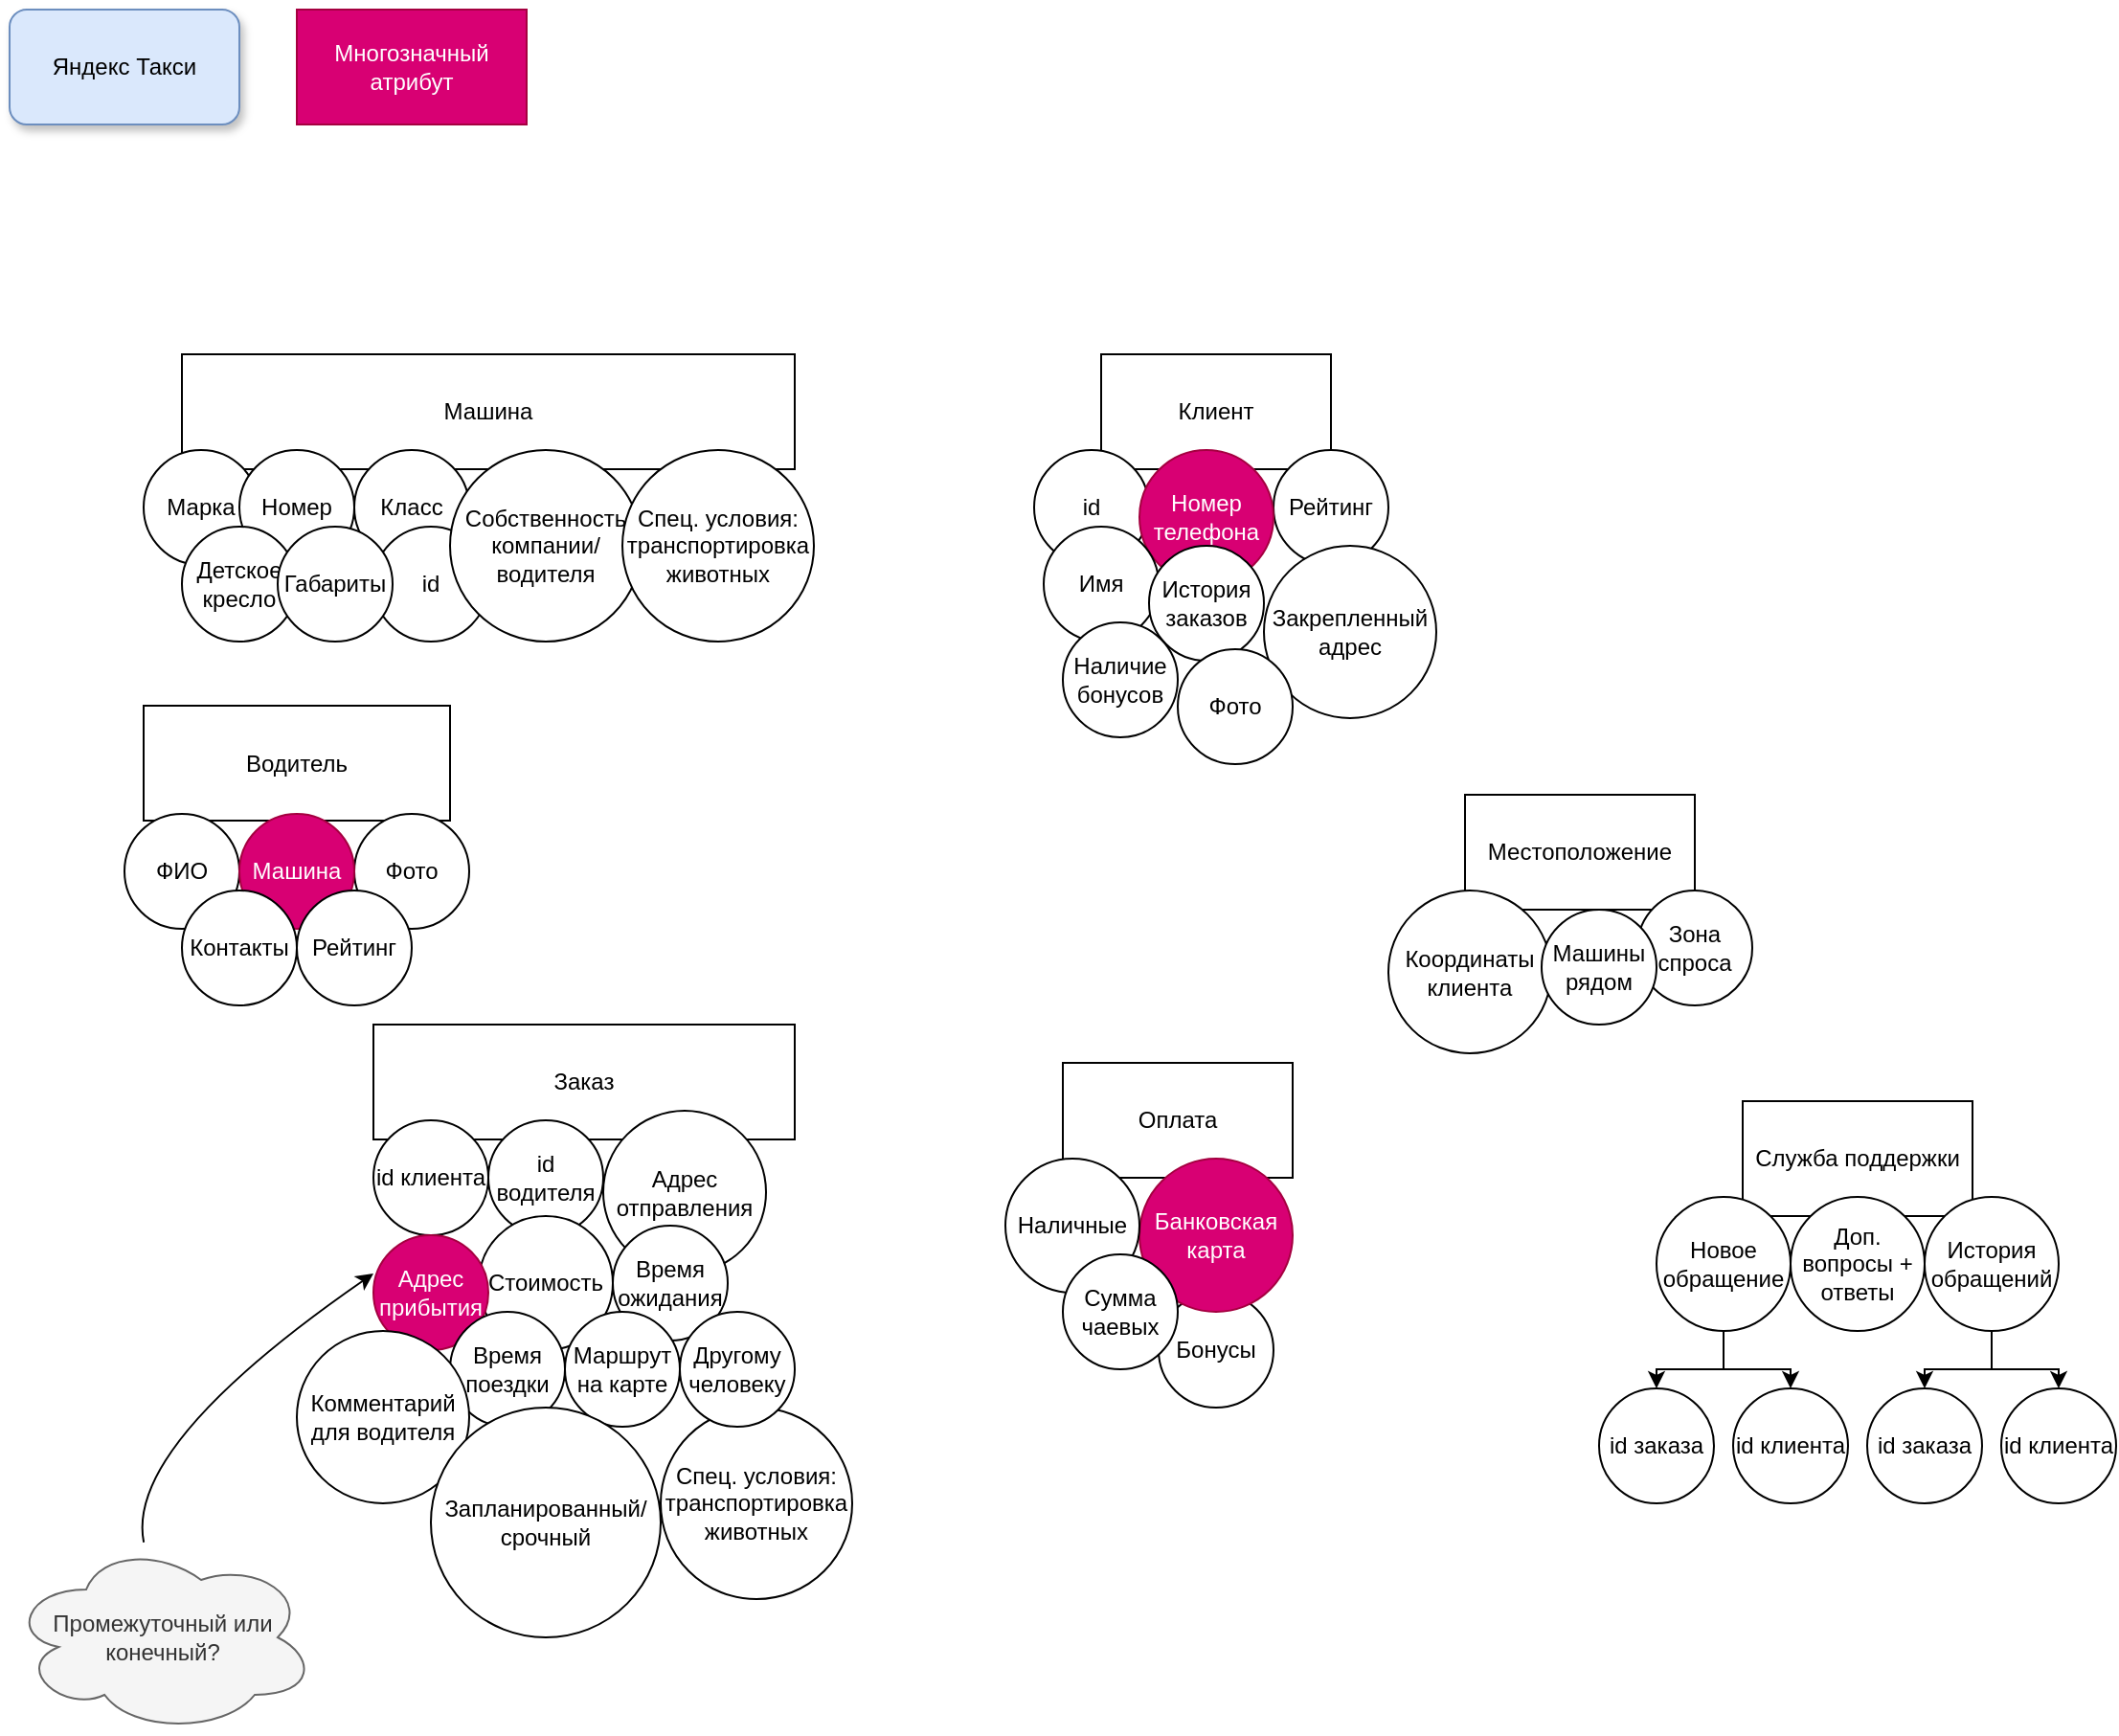 <mxfile version="20.4.0" type="github"><diagram id="xSqC0EQObfb-F4s6tTCH" name="Страница 1"><mxGraphModel dx="1373" dy="794" grid="1" gridSize="10" guides="1" tooltips="1" connect="1" arrows="1" fold="1" page="1" pageScale="1" pageWidth="1169" pageHeight="827" math="0" shadow="0"><root><mxCell id="0"/><mxCell id="1" parent="0"/><mxCell id="EOcphuOiDZwR_xZro41z-1" value="Яндекс Такси" style="rounded=1;whiteSpace=wrap;html=1;fillColor=#dae8fc;strokeColor=#6c8ebf;shadow=1;" parent="1" vertex="1"><mxGeometry x="20" y="20" width="120" height="60" as="geometry"/></mxCell><mxCell id="EOcphuOiDZwR_xZro41z-2" value="Машина" style="rounded=0;whiteSpace=wrap;html=1;" parent="1" vertex="1"><mxGeometry x="110" y="200" width="320" height="60" as="geometry"/></mxCell><mxCell id="EOcphuOiDZwR_xZro41z-3" value="Водитель" style="rounded=0;whiteSpace=wrap;html=1;" parent="1" vertex="1"><mxGeometry x="90" y="383.5" width="160" height="60" as="geometry"/></mxCell><mxCell id="EOcphuOiDZwR_xZro41z-4" value="Клиент" style="rounded=0;whiteSpace=wrap;html=1;direction=west;" parent="1" vertex="1"><mxGeometry x="590" y="200" width="120" height="60" as="geometry"/></mxCell><mxCell id="EOcphuOiDZwR_xZro41z-5" value="Заказ" style="rounded=0;whiteSpace=wrap;html=1;" parent="1" vertex="1"><mxGeometry x="210" y="550" width="220" height="60" as="geometry"/></mxCell><mxCell id="EOcphuOiDZwR_xZro41z-6" value="Местоположение" style="rounded=0;whiteSpace=wrap;html=1;" parent="1" vertex="1"><mxGeometry x="780" y="430" width="120" height="60" as="geometry"/></mxCell><mxCell id="EOcphuOiDZwR_xZro41z-7" value="Оплата" style="rounded=0;whiteSpace=wrap;html=1;" parent="1" vertex="1"><mxGeometry x="570" y="570" width="120" height="60" as="geometry"/></mxCell><mxCell id="EOcphuOiDZwR_xZro41z-8" value="Марка" style="ellipse;whiteSpace=wrap;html=1;aspect=fixed;" parent="1" vertex="1"><mxGeometry x="90" y="250" width="60" height="60" as="geometry"/></mxCell><mxCell id="EOcphuOiDZwR_xZro41z-10" value="Номер" style="ellipse;whiteSpace=wrap;html=1;aspect=fixed;" parent="1" vertex="1"><mxGeometry x="140" y="250" width="60" height="60" as="geometry"/></mxCell><mxCell id="EOcphuOiDZwR_xZro41z-11" value="Класс" style="ellipse;whiteSpace=wrap;html=1;aspect=fixed;" parent="1" vertex="1"><mxGeometry x="200" y="250" width="60" height="60" as="geometry"/></mxCell><mxCell id="EOcphuOiDZwR_xZro41z-12" value="Детское кресло" style="ellipse;whiteSpace=wrap;html=1;aspect=fixed;" parent="1" vertex="1"><mxGeometry x="110" y="290" width="60" height="60" as="geometry"/></mxCell><mxCell id="EOcphuOiDZwR_xZro41z-13" value="Фото" style="ellipse;whiteSpace=wrap;html=1;aspect=fixed;" parent="1" vertex="1"><mxGeometry x="200" y="440" width="60" height="60" as="geometry"/></mxCell><mxCell id="EOcphuOiDZwR_xZro41z-14" value="id" style="ellipse;whiteSpace=wrap;html=1;aspect=fixed;" parent="1" vertex="1"><mxGeometry x="210" y="290" width="60" height="60" as="geometry"/></mxCell><mxCell id="EOcphuOiDZwR_xZro41z-15" value="ФИО" style="ellipse;whiteSpace=wrap;html=1;aspect=fixed;" parent="1" vertex="1"><mxGeometry x="80" y="440" width="60" height="60" as="geometry"/></mxCell><mxCell id="EOcphuOiDZwR_xZro41z-16" value="Габариты" style="ellipse;whiteSpace=wrap;html=1;aspect=fixed;" parent="1" vertex="1"><mxGeometry x="160" y="290" width="60" height="60" as="geometry"/></mxCell><mxCell id="EOcphuOiDZwR_xZro41z-17" value="Спец. условия: транспортировка животных" style="ellipse;whiteSpace=wrap;html=1;aspect=fixed;" parent="1" vertex="1"><mxGeometry x="360" y="750" width="100" height="100" as="geometry"/></mxCell><mxCell id="EOcphuOiDZwR_xZro41z-18" value="Машина" style="ellipse;whiteSpace=wrap;html=1;aspect=fixed;fillColor=#d80073;fontColor=#ffffff;strokeColor=#A50040;" parent="1" vertex="1"><mxGeometry x="140" y="440" width="60" height="60" as="geometry"/></mxCell><mxCell id="EOcphuOiDZwR_xZro41z-19" value="Контакты" style="ellipse;whiteSpace=wrap;html=1;aspect=fixed;" parent="1" vertex="1"><mxGeometry x="110" y="480" width="60" height="60" as="geometry"/></mxCell><mxCell id="EOcphuOiDZwR_xZro41z-20" value="Рейтинг" style="ellipse;whiteSpace=wrap;html=1;aspect=fixed;" parent="1" vertex="1"><mxGeometry x="170" y="480" width="60" height="60" as="geometry"/></mxCell><mxCell id="EOcphuOiDZwR_xZro41z-21" value="id водителя" style="ellipse;whiteSpace=wrap;html=1;aspect=fixed;" parent="1" vertex="1"><mxGeometry x="270" y="600" width="60" height="60" as="geometry"/></mxCell><mxCell id="EOcphuOiDZwR_xZro41z-22" value="Рейтинг" style="ellipse;whiteSpace=wrap;html=1;aspect=fixed;" parent="1" vertex="1"><mxGeometry x="680" y="250" width="60" height="60" as="geometry"/></mxCell><mxCell id="EOcphuOiDZwR_xZro41z-23" value="id клиента" style="ellipse;whiteSpace=wrap;html=1;aspect=fixed;" parent="1" vertex="1"><mxGeometry x="210" y="600" width="60" height="60" as="geometry"/></mxCell><mxCell id="EOcphuOiDZwR_xZro41z-24" value="id" style="ellipse;whiteSpace=wrap;html=1;aspect=fixed;" parent="1" vertex="1"><mxGeometry x="555" y="250" width="60" height="60" as="geometry"/></mxCell><mxCell id="EOcphuOiDZwR_xZro41z-25" value="Номер телефона" style="ellipse;whiteSpace=wrap;html=1;aspect=fixed;fillColor=#d80073;fontColor=#ffffff;strokeColor=#A50040;" parent="1" vertex="1"><mxGeometry x="610" y="250" width="70" height="70" as="geometry"/></mxCell><mxCell id="EOcphuOiDZwR_xZro41z-26" value="Адрес отправления" style="ellipse;whiteSpace=wrap;html=1;aspect=fixed;" parent="1" vertex="1"><mxGeometry x="330" y="595" width="85" height="85" as="geometry"/></mxCell><mxCell id="EOcphuOiDZwR_xZro41z-27" value="Время ожидания" style="ellipse;whiteSpace=wrap;html=1;aspect=fixed;" parent="1" vertex="1"><mxGeometry x="335" y="655" width="60" height="60" as="geometry"/></mxCell><mxCell id="EOcphuOiDZwR_xZro41z-28" value="Стоимость" style="ellipse;whiteSpace=wrap;html=1;aspect=fixed;" parent="1" vertex="1"><mxGeometry x="265" y="650" width="70" height="70" as="geometry"/></mxCell><mxCell id="EOcphuOiDZwR_xZro41z-29" value="Маршрут на карте" style="ellipse;whiteSpace=wrap;html=1;aspect=fixed;" parent="1" vertex="1"><mxGeometry x="310" y="700" width="60" height="60" as="geometry"/></mxCell><mxCell id="EOcphuOiDZwR_xZro41z-30" value="Адрес прибытия" style="ellipse;whiteSpace=wrap;html=1;aspect=fixed;fillColor=#d80073;fontColor=#ffffff;strokeColor=#A50040;" parent="1" vertex="1"><mxGeometry x="210" y="660" width="60" height="60" as="geometry"/></mxCell><mxCell id="EOcphuOiDZwR_xZro41z-31" value="Время поездки" style="ellipse;whiteSpace=wrap;html=1;aspect=fixed;" parent="1" vertex="1"><mxGeometry x="250" y="700" width="60" height="60" as="geometry"/></mxCell><mxCell id="EOcphuOiDZwR_xZro41z-32" value="Другому человеку" style="ellipse;whiteSpace=wrap;html=1;aspect=fixed;" parent="1" vertex="1"><mxGeometry x="370" y="700" width="60" height="60" as="geometry"/></mxCell><mxCell id="EOcphuOiDZwR_xZro41z-33" value="Комментарий для водителя" style="ellipse;whiteSpace=wrap;html=1;aspect=fixed;" parent="1" vertex="1"><mxGeometry x="170" y="710" width="90" height="90" as="geometry"/></mxCell><mxCell id="EOcphuOiDZwR_xZro41z-34" value="Запланированный/срочный" style="ellipse;whiteSpace=wrap;html=1;aspect=fixed;" parent="1" vertex="1"><mxGeometry x="240" y="750" width="120" height="120" as="geometry"/></mxCell><mxCell id="EOcphuOiDZwR_xZro41z-36" value="Имя" style="ellipse;whiteSpace=wrap;html=1;aspect=fixed;" parent="1" vertex="1"><mxGeometry x="560" y="290" width="60" height="60" as="geometry"/></mxCell><mxCell id="EOcphuOiDZwR_xZro41z-37" value="История заказов" style="ellipse;whiteSpace=wrap;html=1;aspect=fixed;" parent="1" vertex="1"><mxGeometry x="615" y="300" width="60" height="60" as="geometry"/></mxCell><mxCell id="EOcphuOiDZwR_xZro41z-38" value="Закрепленный адрес" style="ellipse;whiteSpace=wrap;html=1;aspect=fixed;" parent="1" vertex="1"><mxGeometry x="675" y="300" width="90" height="90" as="geometry"/></mxCell><mxCell id="EOcphuOiDZwR_xZro41z-39" value="Наличие бонусов" style="ellipse;whiteSpace=wrap;html=1;aspect=fixed;" parent="1" vertex="1"><mxGeometry x="570" y="340" width="60" height="60" as="geometry"/></mxCell><mxCell id="EOcphuOiDZwR_xZro41z-40" value="Координаты клиента" style="ellipse;whiteSpace=wrap;html=1;aspect=fixed;" parent="1" vertex="1"><mxGeometry x="740" y="480" width="85" height="85" as="geometry"/></mxCell><mxCell id="EOcphuOiDZwR_xZro41z-41" value="Бонусы" style="ellipse;whiteSpace=wrap;html=1;aspect=fixed;" parent="1" vertex="1"><mxGeometry x="620" y="690" width="60" height="60" as="geometry"/></mxCell><mxCell id="EOcphuOiDZwR_xZro41z-42" value="Зона спроса" style="ellipse;whiteSpace=wrap;html=1;aspect=fixed;" parent="1" vertex="1"><mxGeometry x="870" y="480" width="60" height="60" as="geometry"/></mxCell><mxCell id="EOcphuOiDZwR_xZro41z-43" value="Банковская карта" style="ellipse;whiteSpace=wrap;html=1;aspect=fixed;fillColor=#d80073;fontColor=#ffffff;strokeColor=#A50040;" parent="1" vertex="1"><mxGeometry x="610" y="620" width="80" height="80" as="geometry"/></mxCell><mxCell id="EOcphuOiDZwR_xZro41z-44" value="Наличные" style="ellipse;whiteSpace=wrap;html=1;aspect=fixed;" parent="1" vertex="1"><mxGeometry x="540" y="620" width="70" height="70" as="geometry"/></mxCell><mxCell id="EOcphuOiDZwR_xZro41z-45" value="Машины рядом" style="ellipse;whiteSpace=wrap;html=1;aspect=fixed;" parent="1" vertex="1"><mxGeometry x="820" y="490" width="60" height="60" as="geometry"/></mxCell><mxCell id="EOcphuOiDZwR_xZro41z-46" value="id клиента" style="ellipse;whiteSpace=wrap;html=1;aspect=fixed;" parent="1" vertex="1"><mxGeometry x="920" y="740" width="60" height="60" as="geometry"/></mxCell><mxCell id="EOcphuOiDZwR_xZro41z-51" style="edgeStyle=orthogonalEdgeStyle;rounded=0;orthogonalLoop=1;jettySize=auto;html=1;" parent="1" source="EOcphuOiDZwR_xZro41z-47" target="EOcphuOiDZwR_xZro41z-48" edge="1"><mxGeometry relative="1" as="geometry"><Array as="points"/></mxGeometry></mxCell><mxCell id="EOcphuOiDZwR_xZro41z-52" style="edgeStyle=orthogonalEdgeStyle;rounded=0;orthogonalLoop=1;jettySize=auto;html=1;" parent="1" source="EOcphuOiDZwR_xZro41z-47" target="EOcphuOiDZwR_xZro41z-46" edge="1"><mxGeometry relative="1" as="geometry"/></mxCell><mxCell id="EOcphuOiDZwR_xZro41z-48" value="id заказа" style="ellipse;whiteSpace=wrap;html=1;aspect=fixed;" parent="1" vertex="1"><mxGeometry x="850" y="740" width="60" height="60" as="geometry"/></mxCell><mxCell id="EOcphuOiDZwR_xZro41z-49" value="Сумма чаевых" style="ellipse;whiteSpace=wrap;html=1;aspect=fixed;" parent="1" vertex="1"><mxGeometry x="570" y="670" width="60" height="60" as="geometry"/></mxCell><mxCell id="EOcphuOiDZwR_xZro41z-50" value="Служба поддержки" style="rounded=0;whiteSpace=wrap;html=1;" parent="1" vertex="1"><mxGeometry x="925" y="590" width="120" height="60" as="geometry"/></mxCell><mxCell id="EOcphuOiDZwR_xZro41z-58" style="edgeStyle=orthogonalEdgeStyle;rounded=0;orthogonalLoop=1;jettySize=auto;html=1;entryX=0.5;entryY=0;entryDx=0;entryDy=0;" parent="1" source="EOcphuOiDZwR_xZro41z-53" target="EOcphuOiDZwR_xZro41z-57" edge="1"><mxGeometry relative="1" as="geometry"/></mxCell><mxCell id="EOcphuOiDZwR_xZro41z-59" style="edgeStyle=orthogonalEdgeStyle;rounded=0;orthogonalLoop=1;jettySize=auto;html=1;" parent="1" source="EOcphuOiDZwR_xZro41z-53" target="EOcphuOiDZwR_xZro41z-56" edge="1"><mxGeometry relative="1" as="geometry"/></mxCell><mxCell id="EOcphuOiDZwR_xZro41z-53" value="История обращений" style="ellipse;whiteSpace=wrap;html=1;aspect=fixed;" parent="1" vertex="1"><mxGeometry x="1020" y="640" width="70" height="70" as="geometry"/></mxCell><mxCell id="EOcphuOiDZwR_xZro41z-55" value="Доп. вопросы + ответы" style="ellipse;whiteSpace=wrap;html=1;aspect=fixed;" parent="1" vertex="1"><mxGeometry x="950" y="640" width="70" height="70" as="geometry"/></mxCell><mxCell id="EOcphuOiDZwR_xZro41z-56" value="id клиента" style="ellipse;whiteSpace=wrap;html=1;aspect=fixed;" parent="1" vertex="1"><mxGeometry x="1060" y="740" width="60" height="60" as="geometry"/></mxCell><mxCell id="EOcphuOiDZwR_xZro41z-57" value="id заказа" style="ellipse;whiteSpace=wrap;html=1;aspect=fixed;" parent="1" vertex="1"><mxGeometry x="990" y="740" width="60" height="60" as="geometry"/></mxCell><mxCell id="EOcphuOiDZwR_xZro41z-60" value="Фото" style="ellipse;whiteSpace=wrap;html=1;aspect=fixed;" parent="1" vertex="1"><mxGeometry x="630" y="354" width="60" height="60" as="geometry"/></mxCell><mxCell id="EOcphuOiDZwR_xZro41z-64" value="Многозначный атрибут" style="rounded=0;whiteSpace=wrap;html=1;fillColor=#d80073;fontColor=#ffffff;strokeColor=#A50040;" parent="1" vertex="1"><mxGeometry x="170" y="20" width="120" height="60" as="geometry"/></mxCell><mxCell id="EOcphuOiDZwR_xZro41z-65" value="Собственность компании/водителя" style="ellipse;whiteSpace=wrap;html=1;aspect=fixed;" parent="1" vertex="1"><mxGeometry x="250" y="250" width="100" height="100" as="geometry"/></mxCell><mxCell id="EOcphuOiDZwR_xZro41z-69" value="" style="curved=1;endArrow=classic;html=1;rounded=0;startArrow=none;" parent="1" source="EOcphuOiDZwR_xZro41z-66" edge="1"><mxGeometry width="50" height="50" relative="1" as="geometry"><mxPoint x="470" y="890" as="sourcePoint"/><mxPoint x="210" y="680" as="targetPoint"/><Array as="points"><mxPoint x="80" y="770"/></Array></mxGeometry></mxCell><mxCell id="EOcphuOiDZwR_xZro41z-66" value="Промежуточный или конечный?" style="ellipse;shape=cloud;whiteSpace=wrap;html=1;fillColor=#f5f5f5;fontColor=#333333;strokeColor=#666666;" parent="1" vertex="1"><mxGeometry x="20" y="820" width="160" height="100" as="geometry"/></mxCell><mxCell id="EOcphuOiDZwR_xZro41z-47" value="Новое обращение" style="ellipse;whiteSpace=wrap;html=1;aspect=fixed;" parent="1" vertex="1"><mxGeometry x="880" y="640" width="70" height="70" as="geometry"/></mxCell><mxCell id="EOcphuOiDZwR_xZro41z-71" value="Спец. условия: транспортировка животных" style="ellipse;whiteSpace=wrap;html=1;aspect=fixed;" parent="1" vertex="1"><mxGeometry x="340" y="250" width="100" height="100" as="geometry"/></mxCell></root></mxGraphModel></diagram></mxfile>